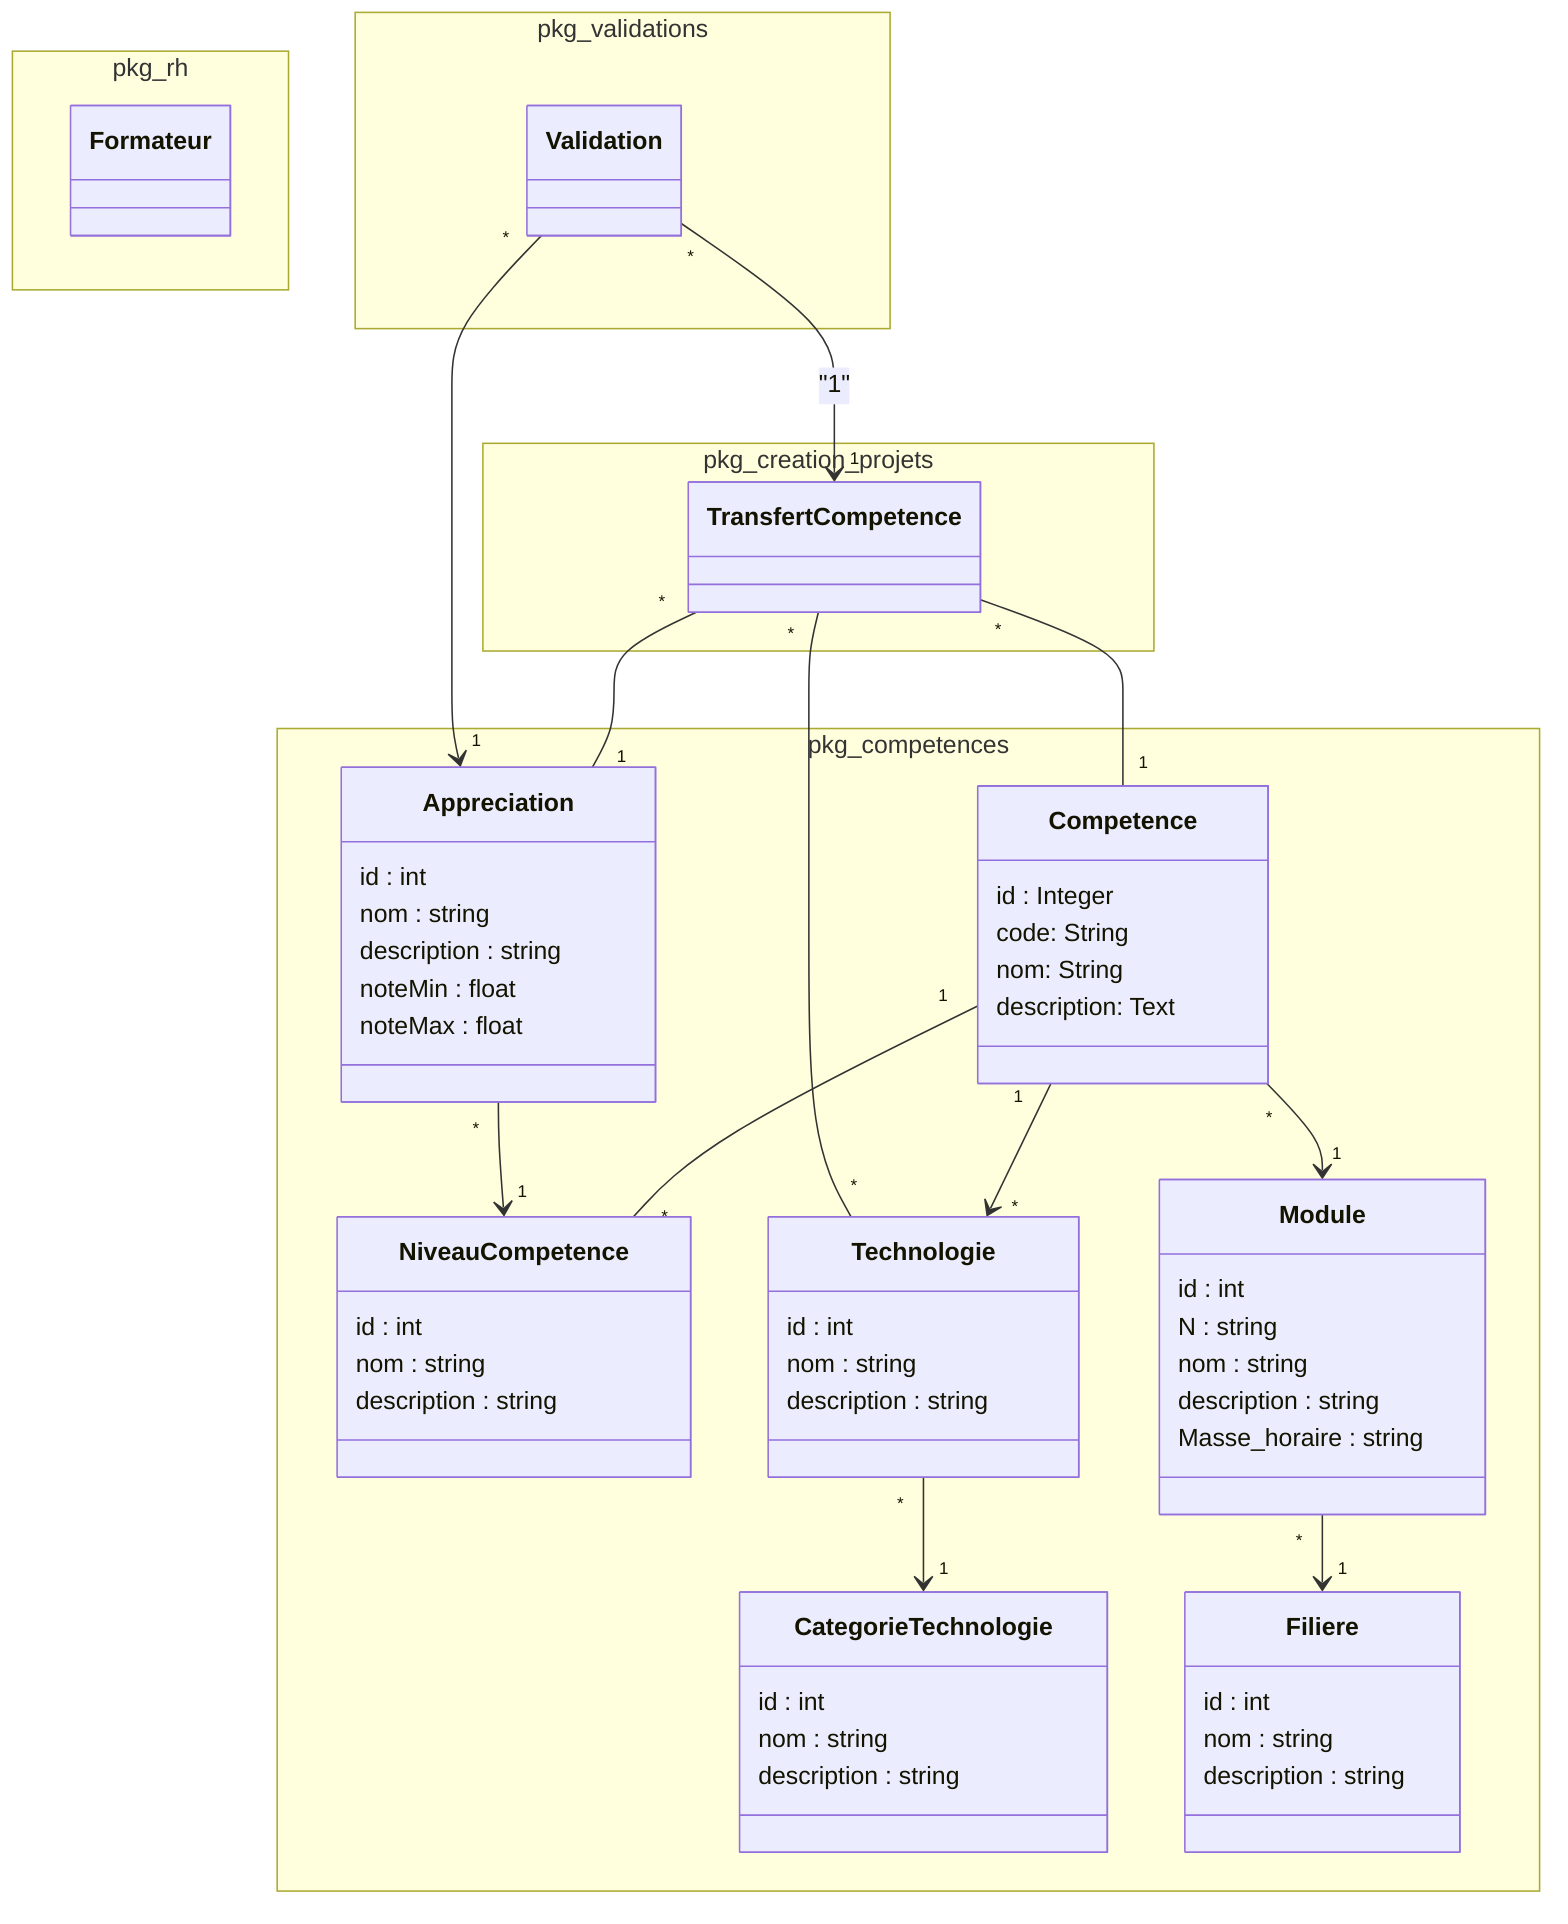 classDiagram

namespace pkg_competences {
  class Competence 
  %% Description d'un niveau de compétence
  class NiveauCompetence 
  class Technologie 
  class CategorieTechnologie 
  class Appreciation
  class Module
  class Filiere
}

Competence "1" -- "*" NiveauCompetence
Competence "1" --> "*" Technologie 
Technologie "*" --> "1" CategorieTechnologie
Appreciation "*" --> "1" NiveauCompetence
Competence "*" --> "1" Module
Module "*" --> "1" Filiere

%% Relations avec les packages
TransfertCompetence "*" -- "1" Competence 
TransfertCompetence "*" -- "*" Technologie
TransfertCompetence "*" -- "1" Appreciation
Validation "*" --> "1" Appreciation

namespace pkg_rh {
  class Formateur 
}
namespace pkg_creation_projets {
  class TransfertCompetence
}
namespace pkg_validations {
class Validation 
}
Validation "*" --> "1" TransfertCompetence : "1"

class Competence {
  id : Integer
  code: String
  nom: String
  description: Text
}
class NiveauCompetence {
  id : int
  nom : string
  description : string
}
class Technologie {
  id : int
  nom : string
  description : string
}

class CategorieTechnologie {
  id : int
  nom : string
  description : string
}

class Appreciation{
  id : int
  nom : string
  description : string
  noteMin : float
  noteMax : float
}

class Module {
  id : int
  N : string
  nom : string
  description : string
  Masse_horaire : string
}

class Filiere {
  id : int
  nom : string
  description : string 
}